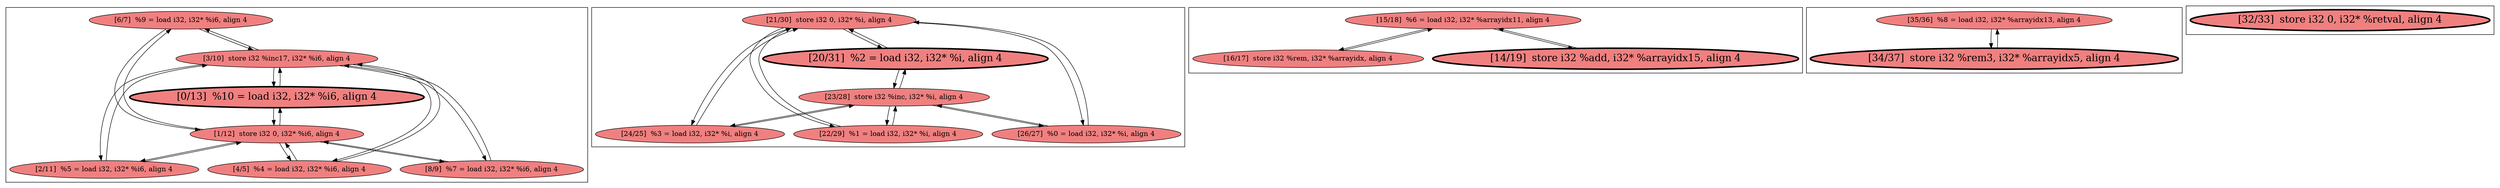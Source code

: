 
digraph G {



node79->node75 [ ]
node78->node75 [ ]
node75->node77 [ ]
node77->node76 [ ]
node75->node79 [ ]
node73->node76 [ ]
node70->node69 [ ]
node67->node68 [ ]
node64->node62 [ ]
node65->node70 [ ]
node63->node64 [ ]
node76->node77 [ ]
node66->node68 [ ]
node69->node70 [ ]
node70->node66 [ ]
node68->node67 [ ]
node74->node75 [ ]
node66->node70 [ ]
node69->node68 [ ]
node70->node65 [ ]
node68->node65 [ ]
node73->node75 [ ]
node68->node66 [ ]
node67->node70 [ ]
node70->node67 [ ]
node71->node72 [ ]
node72->node71 [ ]
node75->node73 [ ]
node64->node63 [ ]
node65->node68 [ ]
node62->node64 [ ]
node76->node73 [ ]
node76->node78 [ ]
node75->node78 [ ]
node78->node76 [ ]
node76->node79 [ ]
node79->node76 [ ]
node77->node75 [ ]
node75->node74 [ ]
node76->node74 [ ]
node68->node69 [ ]
node74->node76 [ ]


subgraph cluster4 {


node80 [penwidth=3.0,fontsize=20,fillcolor=lightcoral,label="[32/33]  store i32 0, i32* %retval, align 4",shape=ellipse,style=filled ]



}

subgraph cluster3 {


node79 [fillcolor=lightcoral,label="[6/7]  %9 = load i32, i32* %i6, align 4",shape=ellipse,style=filled ]
node74 [penwidth=3.0,fontsize=20,fillcolor=lightcoral,label="[0/13]  %10 = load i32, i32* %i6, align 4",shape=ellipse,style=filled ]
node73 [fillcolor=lightcoral,label="[8/9]  %7 = load i32, i32* %i6, align 4",shape=ellipse,style=filled ]
node75 [fillcolor=lightcoral,label="[3/10]  store i32 %inc17, i32* %i6, align 4",shape=ellipse,style=filled ]
node76 [fillcolor=lightcoral,label="[1/12]  store i32 0, i32* %i6, align 4",shape=ellipse,style=filled ]
node77 [fillcolor=lightcoral,label="[4/5]  %4 = load i32, i32* %i6, align 4",shape=ellipse,style=filled ]
node78 [fillcolor=lightcoral,label="[2/11]  %5 = load i32, i32* %i6, align 4",shape=ellipse,style=filled ]



}

subgraph cluster2 {


node72 [penwidth=3.0,fontsize=20,fillcolor=lightcoral,label="[34/37]  store i32 %rem3, i32* %arrayidx5, align 4",shape=ellipse,style=filled ]
node71 [fillcolor=lightcoral,label="[35/36]  %8 = load i32, i32* %arrayidx13, align 4",shape=ellipse,style=filled ]



}

subgraph cluster0 {


node64 [fillcolor=lightcoral,label="[15/18]  %6 = load i32, i32* %arrayidx11, align 4",shape=ellipse,style=filled ]
node62 [fillcolor=lightcoral,label="[16/17]  store i32 %rem, i32* %arrayidx, align 4",shape=ellipse,style=filled ]
node63 [penwidth=3.0,fontsize=20,fillcolor=lightcoral,label="[14/19]  store i32 %add, i32* %arrayidx15, align 4",shape=ellipse,style=filled ]



}

subgraph cluster1 {


node70 [fillcolor=lightcoral,label="[21/30]  store i32 0, i32* %i, align 4",shape=ellipse,style=filled ]
node68 [fillcolor=lightcoral,label="[23/28]  store i32 %inc, i32* %i, align 4",shape=ellipse,style=filled ]
node67 [fillcolor=lightcoral,label="[22/29]  %1 = load i32, i32* %i, align 4",shape=ellipse,style=filled ]
node69 [penwidth=3.0,fontsize=20,fillcolor=lightcoral,label="[20/31]  %2 = load i32, i32* %i, align 4",shape=ellipse,style=filled ]
node65 [fillcolor=lightcoral,label="[26/27]  %0 = load i32, i32* %i, align 4",shape=ellipse,style=filled ]
node66 [fillcolor=lightcoral,label="[24/25]  %3 = load i32, i32* %i, align 4",shape=ellipse,style=filled ]



}

}
